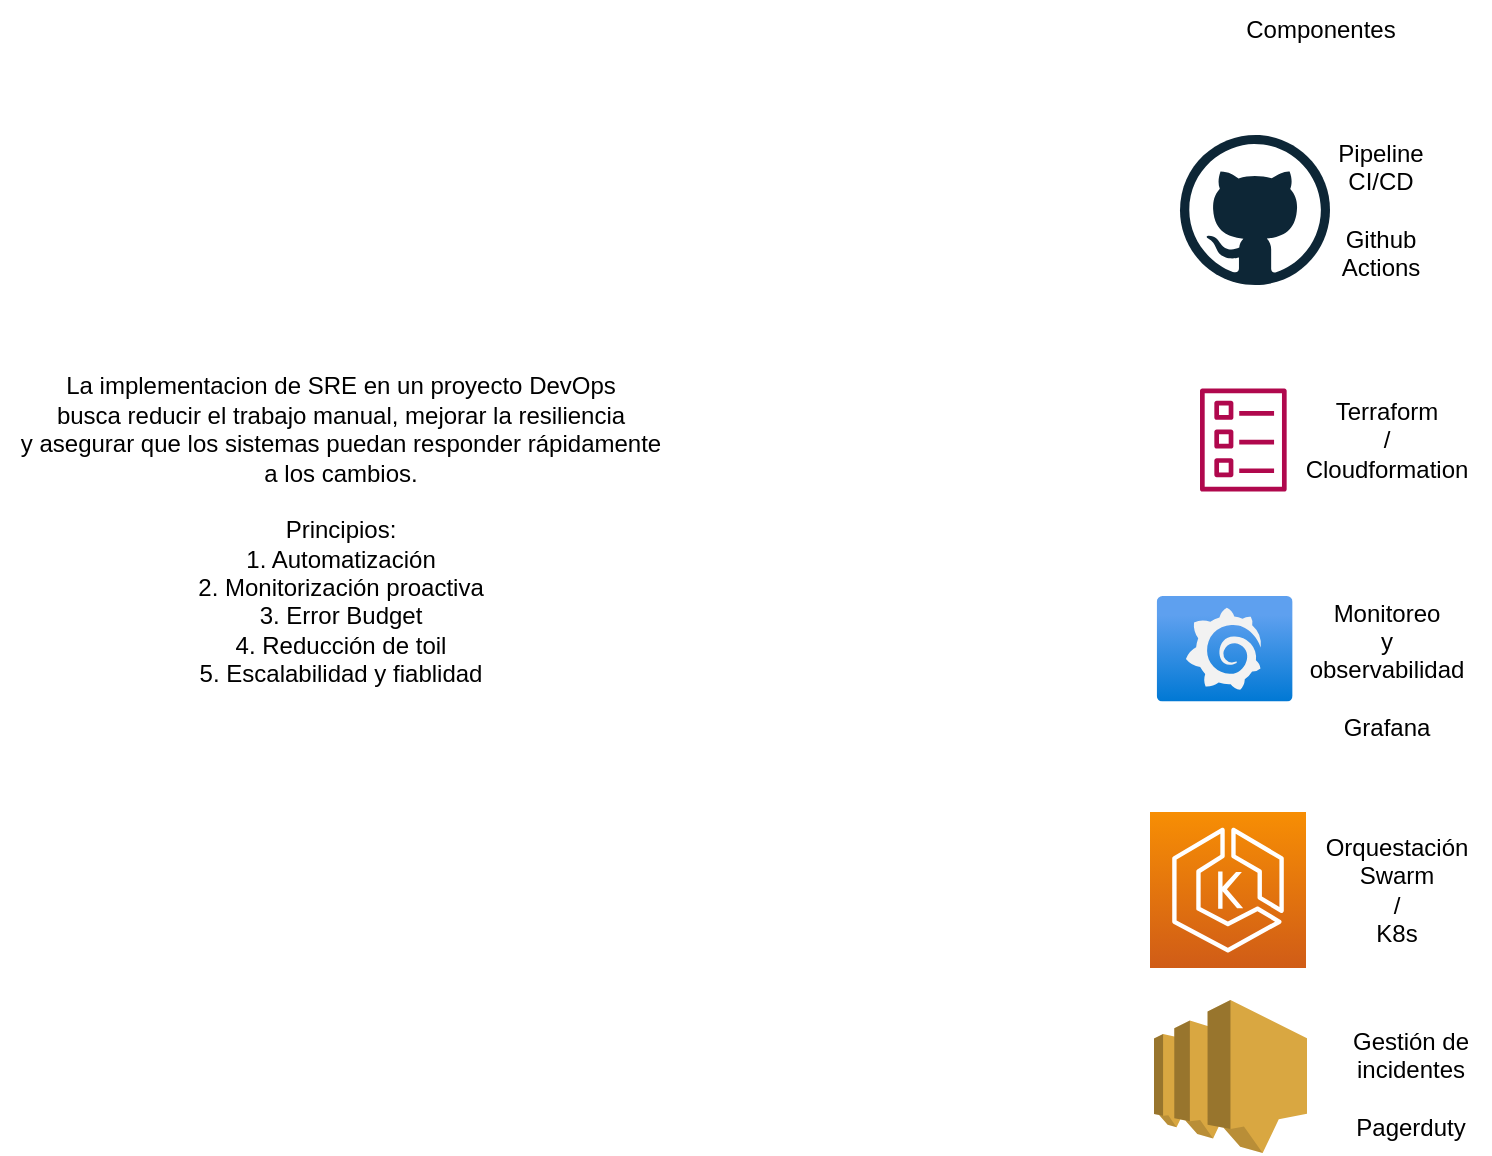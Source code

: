 <mxfile>
    <diagram id="hei_phfN3tXfRMJbhBx9" name="Página-1">
        <mxGraphModel dx="1554" dy="441" grid="1" gridSize="10" guides="1" tooltips="1" connect="1" arrows="1" fold="1" page="1" pageScale="1" pageWidth="827" pageHeight="1169" math="0" shadow="0">
            <root>
                <mxCell id="0"/>
                <mxCell id="1" parent="0"/>
                <mxCell id="2" value="La implementacion de SRE en un proyecto DevOps&lt;br&gt;busca reducir el trabajo manual, mejorar la resiliencia&lt;br&gt;y asegurar que los sistemas puedan responder rápidamente &lt;br&gt;a los cambios.&lt;br&gt;&lt;br&gt;Principios:&lt;br&gt;1. Automatización&lt;br&gt;2. Monitorización proactiva&lt;br&gt;3. Error Budget&lt;br&gt;4. Reducción de toil&lt;br&gt;5. Escalabilidad y fiablidad" style="text;html=1;align=center;verticalAlign=middle;resizable=0;points=[];autosize=1;strokeColor=none;fillColor=none;" vertex="1" parent="1">
                    <mxGeometry x="10" y="180" width="340" height="170" as="geometry"/>
                </mxCell>
                <mxCell id="3" value="Componentes" style="text;html=1;align=center;verticalAlign=middle;resizable=0;points=[];autosize=1;strokeColor=none;fillColor=none;" vertex="1" parent="1">
                    <mxGeometry x="620" width="100" height="30" as="geometry"/>
                </mxCell>
                <mxCell id="4" value="&lt;br&gt;" style="sketch=0;outlineConnect=0;fontColor=#232F3E;gradientColor=none;fillColor=#B0084D;strokeColor=none;dashed=0;verticalLabelPosition=bottom;verticalAlign=top;align=center;html=1;fontSize=12;fontStyle=0;aspect=fixed;pointerEvents=1;shape=mxgraph.aws4.template;" vertex="1" parent="1">
                    <mxGeometry x="610" y="194" width="43.33" height="52" as="geometry"/>
                </mxCell>
                <mxCell id="6" value="Terraform&lt;br&gt;/&lt;br&gt;Cloudformation" style="text;html=1;align=center;verticalAlign=middle;resizable=0;points=[];autosize=1;strokeColor=none;fillColor=none;" vertex="1" parent="1">
                    <mxGeometry x="653.33" y="190" width="100" height="60" as="geometry"/>
                </mxCell>
                <mxCell id="7" value="" style="dashed=0;outlineConnect=0;html=1;align=center;labelPosition=center;verticalLabelPosition=bottom;verticalAlign=top;shape=mxgraph.weblogos.github" vertex="1" parent="1">
                    <mxGeometry x="600" y="67.5" width="75" height="75" as="geometry"/>
                </mxCell>
                <mxCell id="8" value="Pipeline&lt;br&gt;CI/CD&lt;br&gt;&lt;br&gt;Github &lt;br&gt;Actions" style="text;html=1;align=center;verticalAlign=middle;resizable=0;points=[];autosize=1;strokeColor=none;fillColor=none;" vertex="1" parent="1">
                    <mxGeometry x="665" y="60" width="70" height="90" as="geometry"/>
                </mxCell>
                <mxCell id="9" value="" style="aspect=fixed;html=1;points=[];align=center;image;fontSize=12;image=img/lib/azure2/other/Grafana.svg;" vertex="1" parent="1">
                    <mxGeometry x="588.33" y="298" width="68" height="52.8" as="geometry"/>
                </mxCell>
                <mxCell id="11" value="Monitoreo&lt;br&gt;y&lt;br&gt;observabilidad&lt;br&gt;&lt;br&gt;Grafana" style="text;html=1;align=center;verticalAlign=middle;resizable=0;points=[];autosize=1;strokeColor=none;fillColor=none;" vertex="1" parent="1">
                    <mxGeometry x="653.33" y="290" width="100" height="90" as="geometry"/>
                </mxCell>
                <mxCell id="12" value="Orquestación&lt;br&gt;Swarm&lt;br&gt;/&lt;br&gt;K8s" style="text;html=1;align=center;verticalAlign=middle;resizable=0;points=[];autosize=1;strokeColor=none;fillColor=none;" vertex="1" parent="1">
                    <mxGeometry x="663" y="410" width="90" height="70" as="geometry"/>
                </mxCell>
                <mxCell id="13" value="" style="sketch=0;points=[[0,0,0],[0.25,0,0],[0.5,0,0],[0.75,0,0],[1,0,0],[0,1,0],[0.25,1,0],[0.5,1,0],[0.75,1,0],[1,1,0],[0,0.25,0],[0,0.5,0],[0,0.75,0],[1,0.25,0],[1,0.5,0],[1,0.75,0]];outlineConnect=0;fontColor=#232F3E;gradientColor=#F78E04;gradientDirection=north;fillColor=#D05C17;strokeColor=#ffffff;dashed=0;verticalLabelPosition=bottom;verticalAlign=top;align=center;html=1;fontSize=12;fontStyle=0;aspect=fixed;shape=mxgraph.aws4.resourceIcon;resIcon=mxgraph.aws4.eks;" vertex="1" parent="1">
                    <mxGeometry x="585" y="406" width="78" height="78" as="geometry"/>
                </mxCell>
                <mxCell id="14" value="Gestión de &lt;br&gt;incidentes&lt;br&gt;&lt;br&gt;Pagerduty" style="text;html=1;align=center;verticalAlign=middle;resizable=0;points=[];autosize=1;strokeColor=none;fillColor=none;" vertex="1" parent="1">
                    <mxGeometry x="675" y="506.5" width="80" height="70" as="geometry"/>
                </mxCell>
                <mxCell id="15" value="" style="outlineConnect=0;dashed=0;verticalLabelPosition=bottom;verticalAlign=top;align=center;html=1;shape=mxgraph.aws3.sns;fillColor=#D9A741;gradientColor=none;" vertex="1" parent="1">
                    <mxGeometry x="587" y="500" width="76.5" height="76.5" as="geometry"/>
                </mxCell>
            </root>
        </mxGraphModel>
    </diagram>
</mxfile>